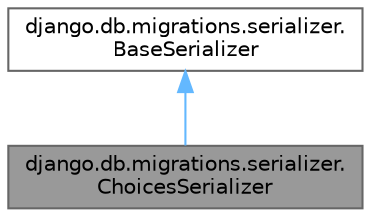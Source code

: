 digraph "django.db.migrations.serializer.ChoicesSerializer"
{
 // LATEX_PDF_SIZE
  bgcolor="transparent";
  edge [fontname=Helvetica,fontsize=10,labelfontname=Helvetica,labelfontsize=10];
  node [fontname=Helvetica,fontsize=10,shape=box,height=0.2,width=0.4];
  Node1 [id="Node000001",label="django.db.migrations.serializer.\lChoicesSerializer",height=0.2,width=0.4,color="gray40", fillcolor="grey60", style="filled", fontcolor="black",tooltip=" "];
  Node2 -> Node1 [id="edge2_Node000001_Node000002",dir="back",color="steelblue1",style="solid",tooltip=" "];
  Node2 [id="Node000002",label="django.db.migrations.serializer.\lBaseSerializer",height=0.2,width=0.4,color="gray40", fillcolor="white", style="filled",URL="$classdjango_1_1db_1_1migrations_1_1serializer_1_1BaseSerializer.html",tooltip=" "];
}
